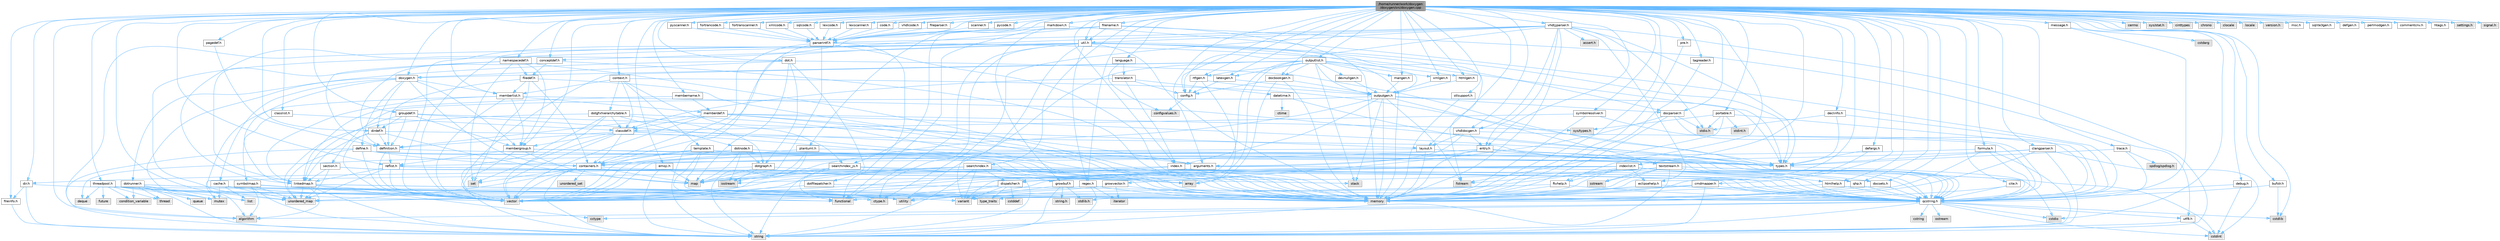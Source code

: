 digraph "/home/runner/work/doxygen/doxygen/src/doxygen.cpp"
{
 // INTERACTIVE_SVG=YES
 // LATEX_PDF_SIZE
  bgcolor="transparent";
  edge [fontname=Helvetica,fontsize=10,labelfontname=Helvetica,labelfontsize=10];
  node [fontname=Helvetica,fontsize=10,shape=box,height=0.2,width=0.4];
  Node1 [id="Node000001",label="/home/runner/work/doxygen\l/doxygen/src/doxygen.cpp",height=0.2,width=0.4,color="gray40", fillcolor="grey60", style="filled", fontcolor="black"];
  Node1 -> Node2 [id="edge1_Node000001_Node000002",color="steelblue1",style="solid"];
  Node2 [id="Node000002",label="cstdio",height=0.2,width=0.4,color="grey60", fillcolor="#E0E0E0", style="filled"];
  Node1 -> Node3 [id="edge2_Node000001_Node000003",color="steelblue1",style="solid"];
  Node3 [id="Node000003",label="cstdlib",height=0.2,width=0.4,color="grey60", fillcolor="#E0E0E0", style="filled"];
  Node1 -> Node4 [id="edge3_Node000001_Node000004",color="steelblue1",style="solid"];
  Node4 [id="Node000004",label="cerrno",height=0.2,width=0.4,color="grey60", fillcolor="#E0E0E0", style="filled"];
  Node1 -> Node5 [id="edge4_Node000001_Node000005",color="steelblue1",style="solid"];
  Node5 [id="Node000005",label="sys/stat.h",height=0.2,width=0.4,color="grey60", fillcolor="#E0E0E0", style="filled"];
  Node1 -> Node6 [id="edge5_Node000001_Node000006",color="steelblue1",style="solid"];
  Node6 [id="Node000006",label="algorithm",height=0.2,width=0.4,color="grey60", fillcolor="#E0E0E0", style="filled"];
  Node1 -> Node7 [id="edge6_Node000001_Node000007",color="steelblue1",style="solid"];
  Node7 [id="Node000007",label="unordered_map",height=0.2,width=0.4,color="grey60", fillcolor="#E0E0E0", style="filled"];
  Node1 -> Node8 [id="edge7_Node000001_Node000008",color="steelblue1",style="solid"];
  Node8 [id="Node000008",label="memory",height=0.2,width=0.4,color="grey60", fillcolor="#E0E0E0", style="filled"];
  Node1 -> Node9 [id="edge8_Node000001_Node000009",color="steelblue1",style="solid"];
  Node9 [id="Node000009",label="cinttypes",height=0.2,width=0.4,color="grey60", fillcolor="#E0E0E0", style="filled"];
  Node1 -> Node10 [id="edge9_Node000001_Node000010",color="steelblue1",style="solid"];
  Node10 [id="Node000010",label="chrono",height=0.2,width=0.4,color="grey60", fillcolor="#E0E0E0", style="filled"];
  Node1 -> Node11 [id="edge10_Node000001_Node000011",color="steelblue1",style="solid"];
  Node11 [id="Node000011",label="clocale",height=0.2,width=0.4,color="grey60", fillcolor="#E0E0E0", style="filled"];
  Node1 -> Node12 [id="edge11_Node000001_Node000012",color="steelblue1",style="solid"];
  Node12 [id="Node000012",label="locale",height=0.2,width=0.4,color="grey60", fillcolor="#E0E0E0", style="filled"];
  Node1 -> Node13 [id="edge12_Node000001_Node000013",color="steelblue1",style="solid"];
  Node13 [id="Node000013",label="version.h",height=0.2,width=0.4,color="grey60", fillcolor="#E0E0E0", style="filled"];
  Node1 -> Node14 [id="edge13_Node000001_Node000014",color="steelblue1",style="solid"];
  Node14 [id="Node000014",label="doxygen.h",height=0.2,width=0.4,color="grey40", fillcolor="white", style="filled",URL="$d1/da1/doxygen_8h.html",tooltip=" "];
  Node14 -> Node15 [id="edge14_Node000014_Node000015",color="steelblue1",style="solid"];
  Node15 [id="Node000015",label="mutex",height=0.2,width=0.4,color="grey60", fillcolor="#E0E0E0", style="filled"];
  Node14 -> Node16 [id="edge15_Node000014_Node000016",color="steelblue1",style="solid"];
  Node16 [id="Node000016",label="containers.h",height=0.2,width=0.4,color="grey40", fillcolor="white", style="filled",URL="$d5/d75/containers_8h.html",tooltip=" "];
  Node16 -> Node17 [id="edge16_Node000016_Node000017",color="steelblue1",style="solid"];
  Node17 [id="Node000017",label="vector",height=0.2,width=0.4,color="grey60", fillcolor="#E0E0E0", style="filled"];
  Node16 -> Node18 [id="edge17_Node000016_Node000018",color="steelblue1",style="solid"];
  Node18 [id="Node000018",label="string",height=0.2,width=0.4,color="grey60", fillcolor="#E0E0E0", style="filled"];
  Node16 -> Node19 [id="edge18_Node000016_Node000019",color="steelblue1",style="solid"];
  Node19 [id="Node000019",label="set",height=0.2,width=0.4,color="grey60", fillcolor="#E0E0E0", style="filled"];
  Node16 -> Node20 [id="edge19_Node000016_Node000020",color="steelblue1",style="solid"];
  Node20 [id="Node000020",label="map",height=0.2,width=0.4,color="grey60", fillcolor="#E0E0E0", style="filled"];
  Node16 -> Node21 [id="edge20_Node000016_Node000021",color="steelblue1",style="solid"];
  Node21 [id="Node000021",label="unordered_set",height=0.2,width=0.4,color="grey60", fillcolor="#E0E0E0", style="filled"];
  Node16 -> Node7 [id="edge21_Node000016_Node000007",color="steelblue1",style="solid"];
  Node16 -> Node22 [id="edge22_Node000016_Node000022",color="steelblue1",style="solid"];
  Node22 [id="Node000022",label="stack",height=0.2,width=0.4,color="grey60", fillcolor="#E0E0E0", style="filled"];
  Node14 -> Node23 [id="edge23_Node000014_Node000023",color="steelblue1",style="solid"];
  Node23 [id="Node000023",label="membergroup.h",height=0.2,width=0.4,color="grey40", fillcolor="white", style="filled",URL="$d9/d11/membergroup_8h.html",tooltip=" "];
  Node23 -> Node17 [id="edge24_Node000023_Node000017",color="steelblue1",style="solid"];
  Node23 -> Node20 [id="edge25_Node000023_Node000020",color="steelblue1",style="solid"];
  Node23 -> Node8 [id="edge26_Node000023_Node000008",color="steelblue1",style="solid"];
  Node23 -> Node24 [id="edge27_Node000023_Node000024",color="steelblue1",style="solid"];
  Node24 [id="Node000024",label="types.h",height=0.2,width=0.4,color="grey40", fillcolor="white", style="filled",URL="$d9/d49/types_8h.html",tooltip="This file contains a number of basic enums and types."];
  Node24 -> Node25 [id="edge28_Node000024_Node000025",color="steelblue1",style="solid"];
  Node25 [id="Node000025",label="qcstring.h",height=0.2,width=0.4,color="grey40", fillcolor="white", style="filled",URL="$d7/d5c/qcstring_8h.html",tooltip=" "];
  Node25 -> Node18 [id="edge29_Node000025_Node000018",color="steelblue1",style="solid"];
  Node25 -> Node6 [id="edge30_Node000025_Node000006",color="steelblue1",style="solid"];
  Node25 -> Node26 [id="edge31_Node000025_Node000026",color="steelblue1",style="solid"];
  Node26 [id="Node000026",label="cctype",height=0.2,width=0.4,color="grey60", fillcolor="#E0E0E0", style="filled"];
  Node25 -> Node27 [id="edge32_Node000025_Node000027",color="steelblue1",style="solid"];
  Node27 [id="Node000027",label="cstring",height=0.2,width=0.4,color="grey60", fillcolor="#E0E0E0", style="filled"];
  Node25 -> Node2 [id="edge33_Node000025_Node000002",color="steelblue1",style="solid"];
  Node25 -> Node3 [id="edge34_Node000025_Node000003",color="steelblue1",style="solid"];
  Node25 -> Node28 [id="edge35_Node000025_Node000028",color="steelblue1",style="solid"];
  Node28 [id="Node000028",label="cstdint",height=0.2,width=0.4,color="grey60", fillcolor="#E0E0E0", style="filled"];
  Node25 -> Node29 [id="edge36_Node000025_Node000029",color="steelblue1",style="solid"];
  Node29 [id="Node000029",label="ostream",height=0.2,width=0.4,color="grey60", fillcolor="#E0E0E0", style="filled"];
  Node25 -> Node30 [id="edge37_Node000025_Node000030",color="steelblue1",style="solid"];
  Node30 [id="Node000030",label="utf8.h",height=0.2,width=0.4,color="grey40", fillcolor="white", style="filled",URL="$db/d7c/utf8_8h.html",tooltip="Various UTF8 related helper functions."];
  Node30 -> Node28 [id="edge38_Node000030_Node000028",color="steelblue1",style="solid"];
  Node30 -> Node18 [id="edge39_Node000030_Node000018",color="steelblue1",style="solid"];
  Node23 -> Node31 [id="edge40_Node000023_Node000031",color="steelblue1",style="solid"];
  Node31 [id="Node000031",label="reflist.h",height=0.2,width=0.4,color="grey40", fillcolor="white", style="filled",URL="$d1/d02/reflist_8h.html",tooltip=" "];
  Node31 -> Node17 [id="edge41_Node000031_Node000017",color="steelblue1",style="solid"];
  Node31 -> Node7 [id="edge42_Node000031_Node000007",color="steelblue1",style="solid"];
  Node31 -> Node8 [id="edge43_Node000031_Node000008",color="steelblue1",style="solid"];
  Node31 -> Node25 [id="edge44_Node000031_Node000025",color="steelblue1",style="solid"];
  Node31 -> Node32 [id="edge45_Node000031_Node000032",color="steelblue1",style="solid"];
  Node32 [id="Node000032",label="linkedmap.h",height=0.2,width=0.4,color="grey40", fillcolor="white", style="filled",URL="$da/de1/linkedmap_8h.html",tooltip=" "];
  Node32 -> Node7 [id="edge46_Node000032_Node000007",color="steelblue1",style="solid"];
  Node32 -> Node17 [id="edge47_Node000032_Node000017",color="steelblue1",style="solid"];
  Node32 -> Node8 [id="edge48_Node000032_Node000008",color="steelblue1",style="solid"];
  Node32 -> Node18 [id="edge49_Node000032_Node000018",color="steelblue1",style="solid"];
  Node32 -> Node6 [id="edge50_Node000032_Node000006",color="steelblue1",style="solid"];
  Node32 -> Node26 [id="edge51_Node000032_Node000026",color="steelblue1",style="solid"];
  Node32 -> Node25 [id="edge52_Node000032_Node000025",color="steelblue1",style="solid"];
  Node14 -> Node33 [id="edge53_Node000014_Node000033",color="steelblue1",style="solid"];
  Node33 [id="Node000033",label="dirdef.h",height=0.2,width=0.4,color="grey40", fillcolor="white", style="filled",URL="$d6/d15/dirdef_8h.html",tooltip=" "];
  Node33 -> Node17 [id="edge54_Node000033_Node000017",color="steelblue1",style="solid"];
  Node33 -> Node20 [id="edge55_Node000033_Node000020",color="steelblue1",style="solid"];
  Node33 -> Node25 [id="edge56_Node000033_Node000025",color="steelblue1",style="solid"];
  Node33 -> Node32 [id="edge57_Node000033_Node000032",color="steelblue1",style="solid"];
  Node33 -> Node34 [id="edge58_Node000033_Node000034",color="steelblue1",style="solid"];
  Node34 [id="Node000034",label="definition.h",height=0.2,width=0.4,color="grey40", fillcolor="white", style="filled",URL="$df/da1/definition_8h.html",tooltip=" "];
  Node34 -> Node17 [id="edge59_Node000034_Node000017",color="steelblue1",style="solid"];
  Node34 -> Node24 [id="edge60_Node000034_Node000024",color="steelblue1",style="solid"];
  Node34 -> Node31 [id="edge61_Node000034_Node000031",color="steelblue1",style="solid"];
  Node14 -> Node35 [id="edge62_Node000014_Node000035",color="steelblue1",style="solid"];
  Node35 [id="Node000035",label="memberlist.h",height=0.2,width=0.4,color="grey40", fillcolor="white", style="filled",URL="$dd/d78/memberlist_8h.html",tooltip=" "];
  Node35 -> Node17 [id="edge63_Node000035_Node000017",color="steelblue1",style="solid"];
  Node35 -> Node6 [id="edge64_Node000035_Node000006",color="steelblue1",style="solid"];
  Node35 -> Node36 [id="edge65_Node000035_Node000036",color="steelblue1",style="solid"];
  Node36 [id="Node000036",label="memberdef.h",height=0.2,width=0.4,color="grey40", fillcolor="white", style="filled",URL="$d4/d46/memberdef_8h.html",tooltip=" "];
  Node36 -> Node17 [id="edge66_Node000036_Node000017",color="steelblue1",style="solid"];
  Node36 -> Node8 [id="edge67_Node000036_Node000008",color="steelblue1",style="solid"];
  Node36 -> Node37 [id="edge68_Node000036_Node000037",color="steelblue1",style="solid"];
  Node37 [id="Node000037",label="sys/types.h",height=0.2,width=0.4,color="grey60", fillcolor="#E0E0E0", style="filled"];
  Node36 -> Node24 [id="edge69_Node000036_Node000024",color="steelblue1",style="solid"];
  Node36 -> Node34 [id="edge70_Node000036_Node000034",color="steelblue1",style="solid"];
  Node36 -> Node38 [id="edge71_Node000036_Node000038",color="steelblue1",style="solid"];
  Node38 [id="Node000038",label="arguments.h",height=0.2,width=0.4,color="grey40", fillcolor="white", style="filled",URL="$df/d9b/arguments_8h.html",tooltip=" "];
  Node38 -> Node17 [id="edge72_Node000038_Node000017",color="steelblue1",style="solid"];
  Node38 -> Node25 [id="edge73_Node000038_Node000025",color="steelblue1",style="solid"];
  Node36 -> Node39 [id="edge74_Node000036_Node000039",color="steelblue1",style="solid"];
  Node39 [id="Node000039",label="classdef.h",height=0.2,width=0.4,color="grey40", fillcolor="white", style="filled",URL="$d1/da6/classdef_8h.html",tooltip=" "];
  Node39 -> Node8 [id="edge75_Node000039_Node000008",color="steelblue1",style="solid"];
  Node39 -> Node17 [id="edge76_Node000039_Node000017",color="steelblue1",style="solid"];
  Node39 -> Node19 [id="edge77_Node000039_Node000019",color="steelblue1",style="solid"];
  Node39 -> Node16 [id="edge78_Node000039_Node000016",color="steelblue1",style="solid"];
  Node39 -> Node34 [id="edge79_Node000039_Node000034",color="steelblue1",style="solid"];
  Node39 -> Node38 [id="edge80_Node000039_Node000038",color="steelblue1",style="solid"];
  Node39 -> Node23 [id="edge81_Node000039_Node000023",color="steelblue1",style="solid"];
  Node35 -> Node32 [id="edge82_Node000035_Node000032",color="steelblue1",style="solid"];
  Node35 -> Node24 [id="edge83_Node000035_Node000024",color="steelblue1",style="solid"];
  Node35 -> Node23 [id="edge84_Node000035_Node000023",color="steelblue1",style="solid"];
  Node14 -> Node40 [id="edge85_Node000014_Node000040",color="steelblue1",style="solid"];
  Node40 [id="Node000040",label="define.h",height=0.2,width=0.4,color="grey40", fillcolor="white", style="filled",URL="$df/d67/define_8h.html",tooltip=" "];
  Node40 -> Node17 [id="edge86_Node000040_Node000017",color="steelblue1",style="solid"];
  Node40 -> Node8 [id="edge87_Node000040_Node000008",color="steelblue1",style="solid"];
  Node40 -> Node18 [id="edge88_Node000040_Node000018",color="steelblue1",style="solid"];
  Node40 -> Node7 [id="edge89_Node000040_Node000007",color="steelblue1",style="solid"];
  Node40 -> Node25 [id="edge90_Node000040_Node000025",color="steelblue1",style="solid"];
  Node40 -> Node16 [id="edge91_Node000040_Node000016",color="steelblue1",style="solid"];
  Node14 -> Node41 [id="edge92_Node000014_Node000041",color="steelblue1",style="solid"];
  Node41 [id="Node000041",label="cache.h",height=0.2,width=0.4,color="grey40", fillcolor="white", style="filled",URL="$d3/d26/cache_8h.html",tooltip=" "];
  Node41 -> Node42 [id="edge93_Node000041_Node000042",color="steelblue1",style="solid"];
  Node42 [id="Node000042",label="list",height=0.2,width=0.4,color="grey60", fillcolor="#E0E0E0", style="filled"];
  Node41 -> Node7 [id="edge94_Node000041_Node000007",color="steelblue1",style="solid"];
  Node41 -> Node15 [id="edge95_Node000041_Node000015",color="steelblue1",style="solid"];
  Node41 -> Node43 [id="edge96_Node000041_Node000043",color="steelblue1",style="solid"];
  Node43 [id="Node000043",label="utility",height=0.2,width=0.4,color="grey60", fillcolor="#E0E0E0", style="filled"];
  Node41 -> Node44 [id="edge97_Node000041_Node000044",color="steelblue1",style="solid"];
  Node44 [id="Node000044",label="ctype.h",height=0.2,width=0.4,color="grey60", fillcolor="#E0E0E0", style="filled"];
  Node14 -> Node45 [id="edge98_Node000014_Node000045",color="steelblue1",style="solid"];
  Node45 [id="Node000045",label="symbolmap.h",height=0.2,width=0.4,color="grey40", fillcolor="white", style="filled",URL="$d7/ddd/symbolmap_8h.html",tooltip=" "];
  Node45 -> Node6 [id="edge99_Node000045_Node000006",color="steelblue1",style="solid"];
  Node45 -> Node7 [id="edge100_Node000045_Node000007",color="steelblue1",style="solid"];
  Node45 -> Node17 [id="edge101_Node000045_Node000017",color="steelblue1",style="solid"];
  Node45 -> Node18 [id="edge102_Node000045_Node000018",color="steelblue1",style="solid"];
  Node45 -> Node43 [id="edge103_Node000045_Node000043",color="steelblue1",style="solid"];
  Node1 -> Node46 [id="edge104_Node000001_Node000046",color="steelblue1",style="solid"];
  Node46 [id="Node000046",label="scanner.h",height=0.2,width=0.4,color="grey40", fillcolor="white", style="filled",URL="$db/d62/scanner_8h.html",tooltip=" "];
  Node46 -> Node47 [id="edge105_Node000046_Node000047",color="steelblue1",style="solid"];
  Node47 [id="Node000047",label="parserintf.h",height=0.2,width=0.4,color="grey40", fillcolor="white", style="filled",URL="$da/d55/parserintf_8h.html",tooltip=" "];
  Node47 -> Node48 [id="edge106_Node000047_Node000048",color="steelblue1",style="solid"];
  Node48 [id="Node000048",label="functional",height=0.2,width=0.4,color="grey60", fillcolor="#E0E0E0", style="filled"];
  Node47 -> Node8 [id="edge107_Node000047_Node000008",color="steelblue1",style="solid"];
  Node47 -> Node20 [id="edge108_Node000047_Node000020",color="steelblue1",style="solid"];
  Node47 -> Node18 [id="edge109_Node000047_Node000018",color="steelblue1",style="solid"];
  Node47 -> Node24 [id="edge110_Node000047_Node000024",color="steelblue1",style="solid"];
  Node47 -> Node16 [id="edge111_Node000047_Node000016",color="steelblue1",style="solid"];
  Node1 -> Node49 [id="edge112_Node000001_Node000049",color="steelblue1",style="solid"];
  Node49 [id="Node000049",label="entry.h",height=0.2,width=0.4,color="grey40", fillcolor="white", style="filled",URL="$d1/dc6/entry_8h.html",tooltip=" "];
  Node49 -> Node17 [id="edge113_Node000049_Node000017",color="steelblue1",style="solid"];
  Node49 -> Node8 [id="edge114_Node000049_Node000008",color="steelblue1",style="solid"];
  Node49 -> Node50 [id="edge115_Node000049_Node000050",color="steelblue1",style="solid"];
  Node50 [id="Node000050",label="sstream",height=0.2,width=0.4,color="grey60", fillcolor="#E0E0E0", style="filled"];
  Node49 -> Node24 [id="edge116_Node000049_Node000024",color="steelblue1",style="solid"];
  Node49 -> Node38 [id="edge117_Node000049_Node000038",color="steelblue1",style="solid"];
  Node49 -> Node31 [id="edge118_Node000049_Node000031",color="steelblue1",style="solid"];
  Node49 -> Node51 [id="edge119_Node000049_Node000051",color="steelblue1",style="solid"];
  Node51 [id="Node000051",label="textstream.h",height=0.2,width=0.4,color="grey40", fillcolor="white", style="filled",URL="$d4/d7d/textstream_8h.html",tooltip=" "];
  Node51 -> Node18 [id="edge120_Node000051_Node000018",color="steelblue1",style="solid"];
  Node51 -> Node52 [id="edge121_Node000051_Node000052",color="steelblue1",style="solid"];
  Node52 [id="Node000052",label="iostream",height=0.2,width=0.4,color="grey60", fillcolor="#E0E0E0", style="filled"];
  Node51 -> Node50 [id="edge122_Node000051_Node000050",color="steelblue1",style="solid"];
  Node51 -> Node28 [id="edge123_Node000051_Node000028",color="steelblue1",style="solid"];
  Node51 -> Node2 [id="edge124_Node000051_Node000002",color="steelblue1",style="solid"];
  Node51 -> Node53 [id="edge125_Node000051_Node000053",color="steelblue1",style="solid"];
  Node53 [id="Node000053",label="fstream",height=0.2,width=0.4,color="grey60", fillcolor="#E0E0E0", style="filled"];
  Node51 -> Node54 [id="edge126_Node000051_Node000054",color="steelblue1",style="solid"];
  Node54 [id="Node000054",label="type_traits",height=0.2,width=0.4,color="grey60", fillcolor="#E0E0E0", style="filled"];
  Node51 -> Node25 [id="edge127_Node000051_Node000025",color="steelblue1",style="solid"];
  Node1 -> Node55 [id="edge128_Node000001_Node000055",color="steelblue1",style="solid"];
  Node55 [id="Node000055",label="index.h",height=0.2,width=0.4,color="grey40", fillcolor="white", style="filled",URL="$d1/db5/index_8h.html",tooltip=" "];
  Node55 -> Node8 [id="edge129_Node000055_Node000008",color="steelblue1",style="solid"];
  Node55 -> Node17 [id="edge130_Node000055_Node000017",color="steelblue1",style="solid"];
  Node55 -> Node20 [id="edge131_Node000055_Node000020",color="steelblue1",style="solid"];
  Node55 -> Node25 [id="edge132_Node000055_Node000025",color="steelblue1",style="solid"];
  Node1 -> Node56 [id="edge133_Node000001_Node000056",color="steelblue1",style="solid"];
  Node56 [id="Node000056",label="indexlist.h",height=0.2,width=0.4,color="grey40", fillcolor="white", style="filled",URL="$d5/d61/indexlist_8h.html",tooltip=" "];
  Node56 -> Node43 [id="edge134_Node000056_Node000043",color="steelblue1",style="solid"];
  Node56 -> Node17 [id="edge135_Node000056_Node000017",color="steelblue1",style="solid"];
  Node56 -> Node8 [id="edge136_Node000056_Node000008",color="steelblue1",style="solid"];
  Node56 -> Node15 [id="edge137_Node000056_Node000015",color="steelblue1",style="solid"];
  Node56 -> Node57 [id="edge138_Node000056_Node000057",color="steelblue1",style="solid"];
  Node57 [id="Node000057",label="variant",height=0.2,width=0.4,color="grey60", fillcolor="#E0E0E0", style="filled"];
  Node56 -> Node25 [id="edge139_Node000056_Node000025",color="steelblue1",style="solid"];
  Node56 -> Node58 [id="edge140_Node000056_Node000058",color="steelblue1",style="solid"];
  Node58 [id="Node000058",label="dispatcher.h",height=0.2,width=0.4,color="grey40", fillcolor="white", style="filled",URL="$da/d73/dispatcher_8h.html",tooltip=" "];
  Node58 -> Node59 [id="edge141_Node000058_Node000059",color="steelblue1",style="solid"];
  Node59 [id="Node000059",label="cstddef",height=0.2,width=0.4,color="grey60", fillcolor="#E0E0E0", style="filled"];
  Node58 -> Node43 [id="edge142_Node000058_Node000043",color="steelblue1",style="solid"];
  Node58 -> Node48 [id="edge143_Node000058_Node000048",color="steelblue1",style="solid"];
  Node58 -> Node57 [id="edge144_Node000058_Node000057",color="steelblue1",style="solid"];
  Node58 -> Node54 [id="edge145_Node000058_Node000054",color="steelblue1",style="solid"];
  Node56 -> Node60 [id="edge146_Node000056_Node000060",color="steelblue1",style="solid"];
  Node60 [id="Node000060",label="docsets.h",height=0.2,width=0.4,color="grey40", fillcolor="white", style="filled",URL="$d1/db2/docsets_8h.html",tooltip=" "];
  Node60 -> Node8 [id="edge147_Node000060_Node000008",color="steelblue1",style="solid"];
  Node60 -> Node25 [id="edge148_Node000060_Node000025",color="steelblue1",style="solid"];
  Node56 -> Node61 [id="edge149_Node000056_Node000061",color="steelblue1",style="solid"];
  Node61 [id="Node000061",label="eclipsehelp.h",height=0.2,width=0.4,color="grey40", fillcolor="white", style="filled",URL="$db/d9e/eclipsehelp_8h.html",tooltip=" "];
  Node61 -> Node8 [id="edge150_Node000061_Node000008",color="steelblue1",style="solid"];
  Node61 -> Node25 [id="edge151_Node000061_Node000025",color="steelblue1",style="solid"];
  Node56 -> Node62 [id="edge152_Node000056_Node000062",color="steelblue1",style="solid"];
  Node62 [id="Node000062",label="ftvhelp.h",height=0.2,width=0.4,color="grey40", fillcolor="white", style="filled",URL="$d2/d4a/ftvhelp_8h.html",tooltip=" "];
  Node62 -> Node8 [id="edge153_Node000062_Node000008",color="steelblue1",style="solid"];
  Node62 -> Node17 [id="edge154_Node000062_Node000017",color="steelblue1",style="solid"];
  Node62 -> Node25 [id="edge155_Node000062_Node000025",color="steelblue1",style="solid"];
  Node56 -> Node63 [id="edge156_Node000056_Node000063",color="steelblue1",style="solid"];
  Node63 [id="Node000063",label="htmlhelp.h",height=0.2,width=0.4,color="grey40", fillcolor="white", style="filled",URL="$d8/dc3/htmlhelp_8h.html",tooltip=" "];
  Node63 -> Node8 [id="edge157_Node000063_Node000008",color="steelblue1",style="solid"];
  Node63 -> Node25 [id="edge158_Node000063_Node000025",color="steelblue1",style="solid"];
  Node56 -> Node64 [id="edge159_Node000056_Node000064",color="steelblue1",style="solid"];
  Node64 [id="Node000064",label="qhp.h",height=0.2,width=0.4,color="grey40", fillcolor="white", style="filled",URL="$dc/d20/qhp_8h.html",tooltip=" "];
  Node64 -> Node8 [id="edge160_Node000064_Node000008",color="steelblue1",style="solid"];
  Node64 -> Node25 [id="edge161_Node000064_Node000025",color="steelblue1",style="solid"];
  Node1 -> Node65 [id="edge162_Node000001_Node000065",color="steelblue1",style="solid"];
  Node65 [id="Node000065",label="message.h",height=0.2,width=0.4,color="grey40", fillcolor="white", style="filled",URL="$d2/d0d/message_8h.html",tooltip=" "];
  Node65 -> Node66 [id="edge163_Node000065_Node000066",color="steelblue1",style="solid"];
  Node66 [id="Node000066",label="cstdarg",height=0.2,width=0.4,color="grey60", fillcolor="#E0E0E0", style="filled"];
  Node65 -> Node25 [id="edge164_Node000065_Node000025",color="steelblue1",style="solid"];
  Node1 -> Node67 [id="edge165_Node000001_Node000067",color="steelblue1",style="solid"];
  Node67 [id="Node000067",label="config.h",height=0.2,width=0.4,color="grey40", fillcolor="white", style="filled",URL="$db/d16/config_8h.html",tooltip=" "];
  Node67 -> Node68 [id="edge166_Node000067_Node000068",color="steelblue1",style="solid"];
  Node68 [id="Node000068",label="configvalues.h",height=0.2,width=0.4,color="grey60", fillcolor="#E0E0E0", style="filled"];
  Node1 -> Node69 [id="edge167_Node000001_Node000069",color="steelblue1",style="solid"];
  Node69 [id="Node000069",label="util.h",height=0.2,width=0.4,color="grey40", fillcolor="white", style="filled",URL="$d8/d3c/util_8h.html",tooltip="A bunch of utility functions."];
  Node69 -> Node8 [id="edge168_Node000069_Node000008",color="steelblue1",style="solid"];
  Node69 -> Node7 [id="edge169_Node000069_Node000007",color="steelblue1",style="solid"];
  Node69 -> Node6 [id="edge170_Node000069_Node000006",color="steelblue1",style="solid"];
  Node69 -> Node48 [id="edge171_Node000069_Node000048",color="steelblue1",style="solid"];
  Node69 -> Node53 [id="edge172_Node000069_Node000053",color="steelblue1",style="solid"];
  Node69 -> Node57 [id="edge173_Node000069_Node000057",color="steelblue1",style="solid"];
  Node69 -> Node44 [id="edge174_Node000069_Node000044",color="steelblue1",style="solid"];
  Node69 -> Node24 [id="edge175_Node000069_Node000024",color="steelblue1",style="solid"];
  Node69 -> Node70 [id="edge176_Node000069_Node000070",color="steelblue1",style="solid"];
  Node70 [id="Node000070",label="docparser.h",height=0.2,width=0.4,color="grey40", fillcolor="white", style="filled",URL="$de/d9c/docparser_8h.html",tooltip=" "];
  Node70 -> Node71 [id="edge177_Node000070_Node000071",color="steelblue1",style="solid"];
  Node71 [id="Node000071",label="stdio.h",height=0.2,width=0.4,color="grey60", fillcolor="#E0E0E0", style="filled"];
  Node70 -> Node8 [id="edge178_Node000070_Node000008",color="steelblue1",style="solid"];
  Node70 -> Node25 [id="edge179_Node000070_Node000025",color="steelblue1",style="solid"];
  Node70 -> Node72 [id="edge180_Node000070_Node000072",color="steelblue1",style="solid"];
  Node72 [id="Node000072",label="growvector.h",height=0.2,width=0.4,color="grey40", fillcolor="white", style="filled",URL="$d7/d50/growvector_8h.html",tooltip=" "];
  Node72 -> Node17 [id="edge181_Node000072_Node000017",color="steelblue1",style="solid"];
  Node72 -> Node8 [id="edge182_Node000072_Node000008",color="steelblue1",style="solid"];
  Node72 -> Node73 [id="edge183_Node000072_Node000073",color="steelblue1",style="solid"];
  Node73 [id="Node000073",label="iterator",height=0.2,width=0.4,color="grey60", fillcolor="#E0E0E0", style="filled"];
  Node69 -> Node16 [id="edge184_Node000069_Node000016",color="steelblue1",style="solid"];
  Node69 -> Node74 [id="edge185_Node000069_Node000074",color="steelblue1",style="solid"];
  Node74 [id="Node000074",label="outputgen.h",height=0.2,width=0.4,color="grey40", fillcolor="white", style="filled",URL="$df/d06/outputgen_8h.html",tooltip=" "];
  Node74 -> Node8 [id="edge186_Node000074_Node000008",color="steelblue1",style="solid"];
  Node74 -> Node22 [id="edge187_Node000074_Node000022",color="steelblue1",style="solid"];
  Node74 -> Node52 [id="edge188_Node000074_Node000052",color="steelblue1",style="solid"];
  Node74 -> Node53 [id="edge189_Node000074_Node000053",color="steelblue1",style="solid"];
  Node74 -> Node24 [id="edge190_Node000074_Node000024",color="steelblue1",style="solid"];
  Node74 -> Node55 [id="edge191_Node000074_Node000055",color="steelblue1",style="solid"];
  Node74 -> Node75 [id="edge192_Node000074_Node000075",color="steelblue1",style="solid"];
  Node75 [id="Node000075",label="section.h",height=0.2,width=0.4,color="grey40", fillcolor="white", style="filled",URL="$d1/d2a/section_8h.html",tooltip=" "];
  Node75 -> Node18 [id="edge193_Node000075_Node000018",color="steelblue1",style="solid"];
  Node75 -> Node7 [id="edge194_Node000075_Node000007",color="steelblue1",style="solid"];
  Node75 -> Node25 [id="edge195_Node000075_Node000025",color="steelblue1",style="solid"];
  Node75 -> Node32 [id="edge196_Node000075_Node000032",color="steelblue1",style="solid"];
  Node74 -> Node51 [id="edge197_Node000074_Node000051",color="steelblue1",style="solid"];
  Node74 -> Node70 [id="edge198_Node000074_Node000070",color="steelblue1",style="solid"];
  Node69 -> Node76 [id="edge199_Node000069_Node000076",color="steelblue1",style="solid"];
  Node76 [id="Node000076",label="regex.h",height=0.2,width=0.4,color="grey40", fillcolor="white", style="filled",URL="$d1/d21/regex_8h.html",tooltip=" "];
  Node76 -> Node8 [id="edge200_Node000076_Node000008",color="steelblue1",style="solid"];
  Node76 -> Node18 [id="edge201_Node000076_Node000018",color="steelblue1",style="solid"];
  Node76 -> Node17 [id="edge202_Node000076_Node000017",color="steelblue1",style="solid"];
  Node76 -> Node73 [id="edge203_Node000076_Node000073",color="steelblue1",style="solid"];
  Node69 -> Node77 [id="edge204_Node000069_Node000077",color="steelblue1",style="solid"];
  Node77 [id="Node000077",label="conceptdef.h",height=0.2,width=0.4,color="grey40", fillcolor="white", style="filled",URL="$da/df1/conceptdef_8h.html",tooltip=" "];
  Node77 -> Node8 [id="edge205_Node000077_Node000008",color="steelblue1",style="solid"];
  Node77 -> Node34 [id="edge206_Node000077_Node000034",color="steelblue1",style="solid"];
  Node77 -> Node78 [id="edge207_Node000077_Node000078",color="steelblue1",style="solid"];
  Node78 [id="Node000078",label="filedef.h",height=0.2,width=0.4,color="grey40", fillcolor="white", style="filled",URL="$d4/d3a/filedef_8h.html",tooltip=" "];
  Node78 -> Node8 [id="edge208_Node000078_Node000008",color="steelblue1",style="solid"];
  Node78 -> Node19 [id="edge209_Node000078_Node000019",color="steelblue1",style="solid"];
  Node78 -> Node34 [id="edge210_Node000078_Node000034",color="steelblue1",style="solid"];
  Node78 -> Node35 [id="edge211_Node000078_Node000035",color="steelblue1",style="solid"];
  Node78 -> Node16 [id="edge212_Node000078_Node000016",color="steelblue1",style="solid"];
  Node1 -> Node79 [id="edge213_Node000001_Node000079",color="steelblue1",style="solid"];
  Node79 [id="Node000079",label="pre.h",height=0.2,width=0.4,color="grey40", fillcolor="white", style="filled",URL="$d3/dbd/pre_8h.html",tooltip=" "];
  Node79 -> Node8 [id="edge214_Node000079_Node000008",color="steelblue1",style="solid"];
  Node1 -> Node80 [id="edge215_Node000001_Node000080",color="steelblue1",style="solid"];
  Node80 [id="Node000080",label="tagreader.h",height=0.2,width=0.4,color="grey40", fillcolor="white", style="filled",URL="$d5/d61/tagreader_8h.html",tooltip=" "];
  Node80 -> Node8 [id="edge216_Node000080_Node000008",color="steelblue1",style="solid"];
  Node1 -> Node81 [id="edge217_Node000001_Node000081",color="steelblue1",style="solid"];
  Node81 [id="Node000081",label="dot.h",height=0.2,width=0.4,color="grey40", fillcolor="white", style="filled",URL="$d6/d4a/dot_8h.html",tooltip=" "];
  Node81 -> Node20 [id="edge218_Node000081_Node000020",color="steelblue1",style="solid"];
  Node81 -> Node25 [id="edge219_Node000081_Node000025",color="steelblue1",style="solid"];
  Node81 -> Node82 [id="edge220_Node000081_Node000082",color="steelblue1",style="solid"];
  Node82 [id="Node000082",label="dotgraph.h",height=0.2,width=0.4,color="grey40", fillcolor="white", style="filled",URL="$d0/daa/dotgraph_8h.html",tooltip=" "];
  Node82 -> Node52 [id="edge221_Node000082_Node000052",color="steelblue1",style="solid"];
  Node82 -> Node20 [id="edge222_Node000082_Node000020",color="steelblue1",style="solid"];
  Node82 -> Node25 [id="edge223_Node000082_Node000025",color="steelblue1",style="solid"];
  Node82 -> Node83 [id="edge224_Node000082_Node000083",color="steelblue1",style="solid"];
  Node83 [id="Node000083",label="dir.h",height=0.2,width=0.4,color="grey40", fillcolor="white", style="filled",URL="$df/d9c/dir_8h.html",tooltip=" "];
  Node83 -> Node18 [id="edge225_Node000083_Node000018",color="steelblue1",style="solid"];
  Node83 -> Node8 [id="edge226_Node000083_Node000008",color="steelblue1",style="solid"];
  Node83 -> Node84 [id="edge227_Node000083_Node000084",color="steelblue1",style="solid"];
  Node84 [id="Node000084",label="fileinfo.h",height=0.2,width=0.4,color="grey40", fillcolor="white", style="filled",URL="$df/d45/fileinfo_8h.html",tooltip=" "];
  Node84 -> Node18 [id="edge228_Node000084_Node000018",color="steelblue1",style="solid"];
  Node81 -> Node85 [id="edge229_Node000081_Node000085",color="steelblue1",style="solid"];
  Node85 [id="Node000085",label="dotfilepatcher.h",height=0.2,width=0.4,color="grey40", fillcolor="white", style="filled",URL="$d3/d38/dotfilepatcher_8h.html",tooltip=" "];
  Node85 -> Node17 [id="edge230_Node000085_Node000017",color="steelblue1",style="solid"];
  Node85 -> Node25 [id="edge231_Node000085_Node000025",color="steelblue1",style="solid"];
  Node81 -> Node86 [id="edge232_Node000081_Node000086",color="steelblue1",style="solid"];
  Node86 [id="Node000086",label="dotrunner.h",height=0.2,width=0.4,color="grey40", fillcolor="white", style="filled",URL="$d2/dd1/dotrunner_8h.html",tooltip=" "];
  Node86 -> Node18 [id="edge233_Node000086_Node000018",color="steelblue1",style="solid"];
  Node86 -> Node87 [id="edge234_Node000086_Node000087",color="steelblue1",style="solid"];
  Node87 [id="Node000087",label="thread",height=0.2,width=0.4,color="grey60", fillcolor="#E0E0E0", style="filled"];
  Node86 -> Node42 [id="edge235_Node000086_Node000042",color="steelblue1",style="solid"];
  Node86 -> Node88 [id="edge236_Node000086_Node000088",color="steelblue1",style="solid"];
  Node88 [id="Node000088",label="queue",height=0.2,width=0.4,color="grey60", fillcolor="#E0E0E0", style="filled"];
  Node86 -> Node15 [id="edge237_Node000086_Node000015",color="steelblue1",style="solid"];
  Node86 -> Node89 [id="edge238_Node000086_Node000089",color="steelblue1",style="solid"];
  Node89 [id="Node000089",label="condition_variable",height=0.2,width=0.4,color="grey60", fillcolor="#E0E0E0", style="filled"];
  Node86 -> Node8 [id="edge239_Node000086_Node000008",color="steelblue1",style="solid"];
  Node86 -> Node25 [id="edge240_Node000086_Node000025",color="steelblue1",style="solid"];
  Node81 -> Node14 [id="edge241_Node000081_Node000014",color="steelblue1",style="solid"];
  Node1 -> Node90 [id="edge242_Node000001_Node000090",color="steelblue1",style="solid"];
  Node90 [id="Node000090",label="msc.h",height=0.2,width=0.4,color="grey40", fillcolor="white", style="filled",URL="$dc/d66/msc_8h.html",tooltip=" "];
  Node1 -> Node70 [id="edge243_Node000001_Node000070",color="steelblue1",style="solid"];
  Node1 -> Node33 [id="edge244_Node000001_Node000033",color="steelblue1",style="solid"];
  Node1 -> Node91 [id="edge245_Node000001_Node000091",color="steelblue1",style="solid"];
  Node91 [id="Node000091",label="outputlist.h",height=0.2,width=0.4,color="grey40", fillcolor="white", style="filled",URL="$d2/db9/outputlist_8h.html",tooltip=" "];
  Node91 -> Node43 [id="edge246_Node000091_Node000043",color="steelblue1",style="solid"];
  Node91 -> Node17 [id="edge247_Node000091_Node000017",color="steelblue1",style="solid"];
  Node91 -> Node8 [id="edge248_Node000091_Node000008",color="steelblue1",style="solid"];
  Node91 -> Node57 [id="edge249_Node000091_Node000057",color="steelblue1",style="solid"];
  Node91 -> Node22 [id="edge250_Node000091_Node000022",color="steelblue1",style="solid"];
  Node91 -> Node74 [id="edge251_Node000091_Node000074",color="steelblue1",style="solid"];
  Node91 -> Node14 [id="edge252_Node000091_Node000014",color="steelblue1",style="solid"];
  Node91 -> Node58 [id="edge253_Node000091_Node000058",color="steelblue1",style="solid"];
  Node91 -> Node92 [id="edge254_Node000091_Node000092",color="steelblue1",style="solid"];
  Node92 [id="Node000092",label="htmlgen.h",height=0.2,width=0.4,color="grey40", fillcolor="white", style="filled",URL="$d8/d56/htmlgen_8h.html",tooltip=" "];
  Node92 -> Node74 [id="edge255_Node000092_Node000074",color="steelblue1",style="solid"];
  Node91 -> Node93 [id="edge256_Node000091_Node000093",color="steelblue1",style="solid"];
  Node93 [id="Node000093",label="latexgen.h",height=0.2,width=0.4,color="grey40", fillcolor="white", style="filled",URL="$d6/d9c/latexgen_8h.html",tooltip=" "];
  Node93 -> Node67 [id="edge257_Node000093_Node000067",color="steelblue1",style="solid"];
  Node93 -> Node74 [id="edge258_Node000093_Node000074",color="steelblue1",style="solid"];
  Node91 -> Node94 [id="edge259_Node000091_Node000094",color="steelblue1",style="solid"];
  Node94 [id="Node000094",label="rtfgen.h",height=0.2,width=0.4,color="grey40", fillcolor="white", style="filled",URL="$d4/daa/rtfgen_8h.html",tooltip=" "];
  Node94 -> Node95 [id="edge260_Node000094_Node000095",color="steelblue1",style="solid"];
  Node95 [id="Node000095",label="array",height=0.2,width=0.4,color="grey60", fillcolor="#E0E0E0", style="filled"];
  Node94 -> Node67 [id="edge261_Node000094_Node000067",color="steelblue1",style="solid"];
  Node94 -> Node74 [id="edge262_Node000094_Node000074",color="steelblue1",style="solid"];
  Node91 -> Node96 [id="edge263_Node000091_Node000096",color="steelblue1",style="solid"];
  Node96 [id="Node000096",label="mangen.h",height=0.2,width=0.4,color="grey40", fillcolor="white", style="filled",URL="$da/dc0/mangen_8h.html",tooltip=" "];
  Node96 -> Node74 [id="edge264_Node000096_Node000074",color="steelblue1",style="solid"];
  Node91 -> Node97 [id="edge265_Node000091_Node000097",color="steelblue1",style="solid"];
  Node97 [id="Node000097",label="docbookgen.h",height=0.2,width=0.4,color="grey40", fillcolor="white", style="filled",URL="$de/dea/docbookgen_8h.html",tooltip=" "];
  Node97 -> Node8 [id="edge266_Node000097_Node000008",color="steelblue1",style="solid"];
  Node97 -> Node95 [id="edge267_Node000097_Node000095",color="steelblue1",style="solid"];
  Node97 -> Node67 [id="edge268_Node000097_Node000067",color="steelblue1",style="solid"];
  Node97 -> Node74 [id="edge269_Node000097_Node000074",color="steelblue1",style="solid"];
  Node91 -> Node98 [id="edge270_Node000091_Node000098",color="steelblue1",style="solid"];
  Node98 [id="Node000098",label="xmlgen.h",height=0.2,width=0.4,color="grey40", fillcolor="white", style="filled",URL="$d9/d67/xmlgen_8h.html",tooltip=" "];
  Node98 -> Node74 [id="edge271_Node000098_Node000074",color="steelblue1",style="solid"];
  Node91 -> Node99 [id="edge272_Node000091_Node000099",color="steelblue1",style="solid"];
  Node99 [id="Node000099",label="devnullgen.h",height=0.2,width=0.4,color="grey40", fillcolor="white", style="filled",URL="$d8/de5/devnullgen_8h.html",tooltip=" "];
  Node99 -> Node74 [id="edge273_Node000099_Node000074",color="steelblue1",style="solid"];
  Node1 -> Node100 [id="edge274_Node000001_Node000100",color="steelblue1",style="solid"];
  Node100 [id="Node000100",label="declinfo.h",height=0.2,width=0.4,color="grey40", fillcolor="white", style="filled",URL="$d2/d4b/declinfo_8h.html",tooltip=" "];
  Node100 -> Node71 [id="edge275_Node000100_Node000071",color="steelblue1",style="solid"];
  Node100 -> Node25 [id="edge276_Node000100_Node000025",color="steelblue1",style="solid"];
  Node100 -> Node24 [id="edge277_Node000100_Node000024",color="steelblue1",style="solid"];
  Node1 -> Node92 [id="edge278_Node000001_Node000092",color="steelblue1",style="solid"];
  Node1 -> Node93 [id="edge279_Node000001_Node000093",color="steelblue1",style="solid"];
  Node1 -> Node96 [id="edge280_Node000001_Node000096",color="steelblue1",style="solid"];
  Node1 -> Node101 [id="edge281_Node000001_Node000101",color="steelblue1",style="solid"];
  Node101 [id="Node000101",label="language.h",height=0.2,width=0.4,color="grey40", fillcolor="white", style="filled",URL="$d8/dce/language_8h.html",tooltip=" "];
  Node101 -> Node102 [id="edge282_Node000101_Node000102",color="steelblue1",style="solid"];
  Node102 [id="Node000102",label="translator.h",height=0.2,width=0.4,color="grey40", fillcolor="white", style="filled",URL="$d9/df1/translator_8h.html",tooltip=" "];
  Node102 -> Node39 [id="edge283_Node000102_Node000039",color="steelblue1",style="solid"];
  Node102 -> Node67 [id="edge284_Node000102_Node000067",color="steelblue1",style="solid"];
  Node102 -> Node103 [id="edge285_Node000102_Node000103",color="steelblue1",style="solid"];
  Node103 [id="Node000103",label="datetime.h",height=0.2,width=0.4,color="grey40", fillcolor="white", style="filled",URL="$de/d1b/datetime_8h.html",tooltip=" "];
  Node103 -> Node104 [id="edge286_Node000103_Node000104",color="steelblue1",style="solid"];
  Node104 [id="Node000104",label="ctime",height=0.2,width=0.4,color="grey60", fillcolor="#E0E0E0", style="filled"];
  Node103 -> Node25 [id="edge287_Node000103_Node000025",color="steelblue1",style="solid"];
  Node102 -> Node55 [id="edge288_Node000102_Node000055",color="steelblue1",style="solid"];
  Node101 -> Node68 [id="edge289_Node000101_Node000068",color="steelblue1",style="solid"];
  Node1 -> Node105 [id="edge290_Node000001_Node000105",color="steelblue1",style="solid"];
  Node105 [id="Node000105",label="debug.h",height=0.2,width=0.4,color="grey40", fillcolor="white", style="filled",URL="$db/d16/debug_8h.html",tooltip=" "];
  Node105 -> Node28 [id="edge291_Node000105_Node000028",color="steelblue1",style="solid"];
  Node105 -> Node25 [id="edge292_Node000105_Node000025",color="steelblue1",style="solid"];
  Node1 -> Node63 [id="edge293_Node000001_Node000063",color="steelblue1",style="solid"];
  Node1 -> Node64 [id="edge294_Node000001_Node000064",color="steelblue1",style="solid"];
  Node1 -> Node62 [id="edge295_Node000001_Node000062",color="steelblue1",style="solid"];
  Node1 -> Node106 [id="edge296_Node000001_Node000106",color="steelblue1",style="solid"];
  Node106 [id="Node000106",label="defargs.h",height=0.2,width=0.4,color="grey40", fillcolor="white", style="filled",URL="$d8/d65/defargs_8h.html",tooltip=" "];
  Node106 -> Node24 [id="edge297_Node000106_Node000024",color="steelblue1",style="solid"];
  Node106 -> Node8 [id="edge298_Node000106_Node000008",color="steelblue1",style="solid"];
  Node1 -> Node94 [id="edge299_Node000001_Node000094",color="steelblue1",style="solid"];
  Node1 -> Node107 [id="edge300_Node000001_Node000107",color="steelblue1",style="solid"];
  Node107 [id="Node000107",label="sqlite3gen.h",height=0.2,width=0.4,color="grey40", fillcolor="white", style="filled",URL="$d1/d0c/sqlite3gen_8h.html",tooltip=" "];
  Node1 -> Node98 [id="edge301_Node000001_Node000098",color="steelblue1",style="solid"];
  Node1 -> Node97 [id="edge302_Node000001_Node000097",color="steelblue1",style="solid"];
  Node1 -> Node108 [id="edge303_Node000001_Node000108",color="steelblue1",style="solid"];
  Node108 [id="Node000108",label="defgen.h",height=0.2,width=0.4,color="grey40", fillcolor="white", style="filled",URL="$d2/d59/defgen_8h.html",tooltip=" "];
  Node1 -> Node109 [id="edge304_Node000001_Node000109",color="steelblue1",style="solid"];
  Node109 [id="Node000109",label="perlmodgen.h",height=0.2,width=0.4,color="grey40", fillcolor="white", style="filled",URL="$df/d82/perlmodgen_8h.html",tooltip=" "];
  Node1 -> Node31 [id="edge305_Node000001_Node000031",color="steelblue1",style="solid"];
  Node1 -> Node110 [id="edge306_Node000001_Node000110",color="steelblue1",style="solid"];
  Node110 [id="Node000110",label="pagedef.h",height=0.2,width=0.4,color="grey40", fillcolor="white", style="filled",URL="$dd/d66/pagedef_8h.html",tooltip=" "];
  Node110 -> Node34 [id="edge307_Node000110_Node000034",color="steelblue1",style="solid"];
  Node1 -> Node111 [id="edge308_Node000001_Node000111",color="steelblue1",style="solid"];
  Node111 [id="Node000111",label="bufstr.h",height=0.2,width=0.4,color="grey40", fillcolor="white", style="filled",URL="$d4/de5/bufstr_8h.html",tooltip=" "];
  Node111 -> Node3 [id="edge309_Node000111_Node000003",color="steelblue1",style="solid"];
  Node111 -> Node25 [id="edge310_Node000111_Node000025",color="steelblue1",style="solid"];
  Node1 -> Node112 [id="edge311_Node000001_Node000112",color="steelblue1",style="solid"];
  Node112 [id="Node000112",label="commentcnv.h",height=0.2,width=0.4,color="grey40", fillcolor="white", style="filled",URL="$de/d9a/commentcnv_8h.html",tooltip="First pass comment processing."];
  Node1 -> Node113 [id="edge312_Node000001_Node000113",color="steelblue1",style="solid"];
  Node113 [id="Node000113",label="cmdmapper.h",height=0.2,width=0.4,color="grey40", fillcolor="white", style="filled",URL="$d3/d42/cmdmapper_8h.html",tooltip=" "];
  Node113 -> Node7 [id="edge313_Node000113_Node000007",color="steelblue1",style="solid"];
  Node113 -> Node18 [id="edge314_Node000113_Node000018",color="steelblue1",style="solid"];
  Node113 -> Node8 [id="edge315_Node000113_Node000008",color="steelblue1",style="solid"];
  Node113 -> Node25 [id="edge316_Node000113_Node000025",color="steelblue1",style="solid"];
  Node1 -> Node114 [id="edge317_Node000001_Node000114",color="steelblue1",style="solid"];
  Node114 [id="Node000114",label="searchindex.h",height=0.2,width=0.4,color="grey40", fillcolor="white", style="filled",URL="$de/d07/searchindex_8h.html",tooltip="Web server based search engine."];
  Node114 -> Node8 [id="edge318_Node000114_Node000008",color="steelblue1",style="solid"];
  Node114 -> Node17 [id="edge319_Node000114_Node000017",color="steelblue1",style="solid"];
  Node114 -> Node20 [id="edge320_Node000114_Node000020",color="steelblue1",style="solid"];
  Node114 -> Node7 [id="edge321_Node000114_Node000007",color="steelblue1",style="solid"];
  Node114 -> Node18 [id="edge322_Node000114_Node000018",color="steelblue1",style="solid"];
  Node114 -> Node95 [id="edge323_Node000114_Node000095",color="steelblue1",style="solid"];
  Node114 -> Node57 [id="edge324_Node000114_Node000057",color="steelblue1",style="solid"];
  Node114 -> Node25 [id="edge325_Node000114_Node000025",color="steelblue1",style="solid"];
  Node114 -> Node115 [id="edge326_Node000114_Node000115",color="steelblue1",style="solid"];
  Node115 [id="Node000115",label="growbuf.h",height=0.2,width=0.4,color="grey40", fillcolor="white", style="filled",URL="$dd/d72/growbuf_8h.html",tooltip=" "];
  Node115 -> Node43 [id="edge327_Node000115_Node000043",color="steelblue1",style="solid"];
  Node115 -> Node116 [id="edge328_Node000115_Node000116",color="steelblue1",style="solid"];
  Node116 [id="Node000116",label="stdlib.h",height=0.2,width=0.4,color="grey60", fillcolor="#E0E0E0", style="filled"];
  Node115 -> Node117 [id="edge329_Node000115_Node000117",color="steelblue1",style="solid"];
  Node117 [id="Node000117",label="string.h",height=0.2,width=0.4,color="grey60", fillcolor="#E0E0E0", style="filled"];
  Node115 -> Node18 [id="edge330_Node000115_Node000018",color="steelblue1",style="solid"];
  Node114 -> Node58 [id="edge331_Node000114_Node000058",color="steelblue1",style="solid"];
  Node1 -> Node118 [id="edge332_Node000001_Node000118",color="steelblue1",style="solid"];
  Node118 [id="Node000118",label="searchindex_js.h",height=0.2,width=0.4,color="grey40", fillcolor="white", style="filled",URL="$dd/de5/searchindex__js_8h.html",tooltip="Javascript based search engine."];
  Node118 -> Node95 [id="edge333_Node000118_Node000095",color="steelblue1",style="solid"];
  Node118 -> Node17 [id="edge334_Node000118_Node000017",color="steelblue1",style="solid"];
  Node118 -> Node20 [id="edge335_Node000118_Node000020",color="steelblue1",style="solid"];
  Node118 -> Node18 [id="edge336_Node000118_Node000018",color="steelblue1",style="solid"];
  Node118 -> Node48 [id="edge337_Node000118_Node000048",color="steelblue1",style="solid"];
  Node118 -> Node25 [id="edge338_Node000118_Node000025",color="steelblue1",style="solid"];
  Node1 -> Node47 [id="edge339_Node000001_Node000047",color="steelblue1",style="solid"];
  Node1 -> Node119 [id="edge340_Node000001_Node000119",color="steelblue1",style="solid"];
  Node119 [id="Node000119",label="htags.h",height=0.2,width=0.4,color="grey40", fillcolor="white", style="filled",URL="$d7/d85/htags_8h.html",tooltip=" "];
  Node1 -> Node120 [id="edge341_Node000001_Node000120",color="steelblue1",style="solid"];
  Node120 [id="Node000120",label="pycode.h",height=0.2,width=0.4,color="grey40", fillcolor="white", style="filled",URL="$d8/da2/pycode_8h.html",tooltip=" "];
  Node120 -> Node47 [id="edge342_Node000120_Node000047",color="steelblue1",style="solid"];
  Node1 -> Node121 [id="edge343_Node000001_Node000121",color="steelblue1",style="solid"];
  Node121 [id="Node000121",label="pyscanner.h",height=0.2,width=0.4,color="grey40", fillcolor="white", style="filled",URL="$d8/d4b/pyscanner_8h.html",tooltip=" "];
  Node121 -> Node47 [id="edge344_Node000121_Node000047",color="steelblue1",style="solid"];
  Node1 -> Node122 [id="edge345_Node000001_Node000122",color="steelblue1",style="solid"];
  Node122 [id="Node000122",label="fortrancode.h",height=0.2,width=0.4,color="grey40", fillcolor="white", style="filled",URL="$da/d06/fortrancode_8h.html",tooltip=" "];
  Node122 -> Node47 [id="edge346_Node000122_Node000047",color="steelblue1",style="solid"];
  Node1 -> Node123 [id="edge347_Node000001_Node000123",color="steelblue1",style="solid"];
  Node123 [id="Node000123",label="fortranscanner.h",height=0.2,width=0.4,color="grey40", fillcolor="white", style="filled",URL="$d9/d7b/fortranscanner_8h.html",tooltip=" "];
  Node123 -> Node47 [id="edge348_Node000123_Node000047",color="steelblue1",style="solid"];
  Node1 -> Node124 [id="edge349_Node000001_Node000124",color="steelblue1",style="solid"];
  Node124 [id="Node000124",label="xmlcode.h",height=0.2,width=0.4,color="grey40", fillcolor="white", style="filled",URL="$d3/de2/xmlcode_8h.html",tooltip=" "];
  Node124 -> Node47 [id="edge350_Node000124_Node000047",color="steelblue1",style="solid"];
  Node1 -> Node125 [id="edge351_Node000001_Node000125",color="steelblue1",style="solid"];
  Node125 [id="Node000125",label="sqlcode.h",height=0.2,width=0.4,color="grey40", fillcolor="white", style="filled",URL="$d1/db2/sqlcode_8h.html",tooltip=" "];
  Node125 -> Node47 [id="edge352_Node000125_Node000047",color="steelblue1",style="solid"];
  Node1 -> Node126 [id="edge353_Node000001_Node000126",color="steelblue1",style="solid"];
  Node126 [id="Node000126",label="lexcode.h",height=0.2,width=0.4,color="grey40", fillcolor="white", style="filled",URL="$d0/dec/lexcode_8h.html",tooltip=" "];
  Node126 -> Node47 [id="edge354_Node000126_Node000047",color="steelblue1",style="solid"];
  Node1 -> Node127 [id="edge355_Node000001_Node000127",color="steelblue1",style="solid"];
  Node127 [id="Node000127",label="lexscanner.h",height=0.2,width=0.4,color="grey40", fillcolor="white", style="filled",URL="$d9/dd0/lexscanner_8h.html",tooltip=" "];
  Node127 -> Node47 [id="edge356_Node000127_Node000047",color="steelblue1",style="solid"];
  Node1 -> Node128 [id="edge357_Node000001_Node000128",color="steelblue1",style="solid"];
  Node128 [id="Node000128",label="code.h",height=0.2,width=0.4,color="grey40", fillcolor="white", style="filled",URL="$dd/dd8/code_8h.html",tooltip=" "];
  Node128 -> Node47 [id="edge358_Node000128_Node000047",color="steelblue1",style="solid"];
  Node1 -> Node129 [id="edge359_Node000001_Node000129",color="steelblue1",style="solid"];
  Node129 [id="Node000129",label="portable.h",height=0.2,width=0.4,color="grey40", fillcolor="white", style="filled",URL="$d2/de2/portable_8h.html",tooltip="Portable versions of functions that are platform dependent."];
  Node129 -> Node71 [id="edge360_Node000129_Node000071",color="steelblue1",style="solid"];
  Node129 -> Node37 [id="edge361_Node000129_Node000037",color="steelblue1",style="solid"];
  Node129 -> Node130 [id="edge362_Node000129_Node000130",color="steelblue1",style="solid"];
  Node130 [id="Node000130",label="stdint.h",height=0.2,width=0.4,color="grey60", fillcolor="#E0E0E0", style="filled"];
  Node129 -> Node53 [id="edge363_Node000129_Node000053",color="steelblue1",style="solid"];
  Node129 -> Node25 [id="edge364_Node000129_Node000025",color="steelblue1",style="solid"];
  Node1 -> Node131 [id="edge365_Node000001_Node000131",color="steelblue1",style="solid"];
  Node131 [id="Node000131",label="vhdljjparser.h",height=0.2,width=0.4,color="grey40", fillcolor="white", style="filled",URL="$d2/d55/vhdljjparser_8h.html",tooltip=" "];
  Node131 -> Node17 [id="edge366_Node000131_Node000017",color="steelblue1",style="solid"];
  Node131 -> Node8 [id="edge367_Node000131_Node000008",color="steelblue1",style="solid"];
  Node131 -> Node18 [id="edge368_Node000131_Node000018",color="steelblue1",style="solid"];
  Node131 -> Node47 [id="edge369_Node000131_Node000047",color="steelblue1",style="solid"];
  Node131 -> Node71 [id="edge370_Node000131_Node000071",color="steelblue1",style="solid"];
  Node131 -> Node116 [id="edge371_Node000131_Node000116",color="steelblue1",style="solid"];
  Node131 -> Node132 [id="edge372_Node000131_Node000132",color="steelblue1",style="solid"];
  Node132 [id="Node000132",label="assert.h",height=0.2,width=0.4,color="grey60", fillcolor="#E0E0E0", style="filled"];
  Node131 -> Node44 [id="edge373_Node000131_Node000044",color="steelblue1",style="solid"];
  Node131 -> Node24 [id="edge374_Node000131_Node000024",color="steelblue1",style="solid"];
  Node131 -> Node49 [id="edge375_Node000131_Node000049",color="steelblue1",style="solid"];
  Node131 -> Node133 [id="edge376_Node000131_Node000133",color="steelblue1",style="solid"];
  Node133 [id="Node000133",label="vhdldocgen.h",height=0.2,width=0.4,color="grey40", fillcolor="white", style="filled",URL="$dd/dec/vhdldocgen_8h.html",tooltip=" "];
  Node133 -> Node25 [id="edge377_Node000133_Node000025",color="steelblue1",style="solid"];
  Node133 -> Node134 [id="edge378_Node000133_Node000134",color="steelblue1",style="solid"];
  Node134 [id="Node000134",label="layout.h",height=0.2,width=0.4,color="grey40", fillcolor="white", style="filled",URL="$db/d51/layout_8h.html",tooltip=" "];
  Node134 -> Node8 [id="edge379_Node000134_Node000008",color="steelblue1",style="solid"];
  Node134 -> Node17 [id="edge380_Node000134_Node000017",color="steelblue1",style="solid"];
  Node134 -> Node24 [id="edge381_Node000134_Node000024",color="steelblue1",style="solid"];
  Node133 -> Node38 [id="edge382_Node000133_Node000038",color="steelblue1",style="solid"];
  Node133 -> Node49 [id="edge383_Node000133_Node000049",color="steelblue1",style="solid"];
  Node131 -> Node67 [id="edge384_Node000131_Node000067",color="steelblue1",style="solid"];
  Node131 -> Node69 [id="edge385_Node000131_Node000069",color="steelblue1",style="solid"];
  Node1 -> Node133 [id="edge386_Node000001_Node000133",color="steelblue1",style="solid"];
  Node1 -> Node135 [id="edge387_Node000001_Node000135",color="steelblue1",style="solid"];
  Node135 [id="Node000135",label="vhdlcode.h",height=0.2,width=0.4,color="grey40", fillcolor="white", style="filled",URL="$d7/dfe/vhdlcode_8h.html",tooltip=" "];
  Node135 -> Node47 [id="edge388_Node000135_Node000047",color="steelblue1",style="solid"];
  Node1 -> Node61 [id="edge389_Node000001_Node000061",color="steelblue1",style="solid"];
  Node1 -> Node136 [id="edge390_Node000001_Node000136",color="steelblue1",style="solid"];
  Node136 [id="Node000136",label="cite.h",height=0.2,width=0.4,color="grey40", fillcolor="white", style="filled",URL="$d7/d69/cite_8h.html",tooltip=" "];
  Node136 -> Node8 [id="edge391_Node000136_Node000008",color="steelblue1",style="solid"];
  Node136 -> Node25 [id="edge392_Node000136_Node000025",color="steelblue1",style="solid"];
  Node1 -> Node137 [id="edge393_Node000001_Node000137",color="steelblue1",style="solid"];
  Node137 [id="Node000137",label="markdown.h",height=0.2,width=0.4,color="grey40", fillcolor="white", style="filled",URL="$d2/d0c/markdown_8h.html",tooltip=" "];
  Node137 -> Node48 [id="edge394_Node000137_Node000048",color="steelblue1",style="solid"];
  Node137 -> Node25 [id="edge395_Node000137_Node000025",color="steelblue1",style="solid"];
  Node137 -> Node47 [id="edge396_Node000137_Node000047",color="steelblue1",style="solid"];
  Node137 -> Node115 [id="edge397_Node000137_Node000115",color="steelblue1",style="solid"];
  Node1 -> Node38 [id="edge398_Node000001_Node000038",color="steelblue1",style="solid"];
  Node1 -> Node35 [id="edge399_Node000001_Node000035",color="steelblue1",style="solid"];
  Node1 -> Node134 [id="edge400_Node000001_Node000134",color="steelblue1",style="solid"];
  Node1 -> Node138 [id="edge401_Node000001_Node000138",color="steelblue1",style="solid"];
  Node138 [id="Node000138",label="groupdef.h",height=0.2,width=0.4,color="grey40", fillcolor="white", style="filled",URL="$d1/de6/groupdef_8h.html",tooltip=" "];
  Node138 -> Node8 [id="edge402_Node000138_Node000008",color="steelblue1",style="solid"];
  Node138 -> Node34 [id="edge403_Node000138_Node000034",color="steelblue1",style="solid"];
  Node138 -> Node33 [id="edge404_Node000138_Node000033",color="steelblue1",style="solid"];
  Node138 -> Node134 [id="edge405_Node000138_Node000134",color="steelblue1",style="solid"];
  Node138 -> Node23 [id="edge406_Node000138_Node000023",color="steelblue1",style="solid"];
  Node138 -> Node32 [id="edge407_Node000138_Node000032",color="steelblue1",style="solid"];
  Node1 -> Node139 [id="edge408_Node000001_Node000139",color="steelblue1",style="solid"];
  Node139 [id="Node000139",label="classlist.h",height=0.2,width=0.4,color="grey40", fillcolor="white", style="filled",URL="$d2/df8/classlist_8h.html",tooltip=" "];
  Node139 -> Node32 [id="edge409_Node000139_Node000032",color="steelblue1",style="solid"];
  Node139 -> Node39 [id="edge410_Node000139_Node000039",color="steelblue1",style="solid"];
  Node1 -> Node140 [id="edge411_Node000001_Node000140",color="steelblue1",style="solid"];
  Node140 [id="Node000140",label="namespacedef.h",height=0.2,width=0.4,color="grey40", fillcolor="white", style="filled",URL="$d7/d97/namespacedef_8h.html",tooltip=" "];
  Node140 -> Node8 [id="edge412_Node000140_Node000008",color="steelblue1",style="solid"];
  Node140 -> Node19 [id="edge413_Node000140_Node000019",color="steelblue1",style="solid"];
  Node140 -> Node34 [id="edge414_Node000140_Node000034",color="steelblue1",style="solid"];
  Node140 -> Node78 [id="edge415_Node000140_Node000078",color="steelblue1",style="solid"];
  Node140 -> Node32 [id="edge416_Node000140_Node000032",color="steelblue1",style="solid"];
  Node140 -> Node23 [id="edge417_Node000140_Node000023",color="steelblue1",style="solid"];
  Node1 -> Node141 [id="edge418_Node000001_Node000141",color="steelblue1",style="solid"];
  Node141 [id="Node000141",label="filename.h",height=0.2,width=0.4,color="grey40", fillcolor="white", style="filled",URL="$dc/dd6/filename_8h.html",tooltip=" "];
  Node141 -> Node8 [id="edge419_Node000141_Node000008",color="steelblue1",style="solid"];
  Node141 -> Node17 [id="edge420_Node000141_Node000017",color="steelblue1",style="solid"];
  Node141 -> Node32 [id="edge421_Node000141_Node000032",color="steelblue1",style="solid"];
  Node141 -> Node30 [id="edge422_Node000141_Node000030",color="steelblue1",style="solid"];
  Node141 -> Node69 [id="edge423_Node000141_Node000069",color="steelblue1",style="solid"];
  Node1 -> Node142 [id="edge424_Node000001_Node000142",color="steelblue1",style="solid"];
  Node142 [id="Node000142",label="membername.h",height=0.2,width=0.4,color="grey40", fillcolor="white", style="filled",URL="$d7/dfc/membername_8h.html",tooltip=" "];
  Node142 -> Node36 [id="edge425_Node000142_Node000036",color="steelblue1",style="solid"];
  Node142 -> Node32 [id="edge426_Node000142_Node000032",color="steelblue1",style="solid"];
  Node1 -> Node23 [id="edge427_Node000001_Node000023",color="steelblue1",style="solid"];
  Node1 -> Node60 [id="edge428_Node000001_Node000060",color="steelblue1",style="solid"];
  Node1 -> Node143 [id="edge429_Node000001_Node000143",color="steelblue1",style="solid"];
  Node143 [id="Node000143",label="formula.h",height=0.2,width=0.4,color="grey40", fillcolor="white", style="filled",URL="$d3/d9a/formula_8h.html",tooltip=" "];
  Node143 -> Node8 [id="edge430_Node000143_Node000008",color="steelblue1",style="solid"];
  Node143 -> Node18 [id="edge431_Node000143_Node000018",color="steelblue1",style="solid"];
  Node143 -> Node25 [id="edge432_Node000143_Node000025",color="steelblue1",style="solid"];
  Node143 -> Node16 [id="edge433_Node000143_Node000016",color="steelblue1",style="solid"];
  Node1 -> Node144 [id="edge434_Node000001_Node000144",color="steelblue1",style="solid"];
  Node144 [id="Node000144",label="settings.h",height=0.2,width=0.4,color="grey60", fillcolor="#E0E0E0", style="filled"];
  Node1 -> Node145 [id="edge435_Node000001_Node000145",color="steelblue1",style="solid"];
  Node145 [id="Node000145",label="context.h",height=0.2,width=0.4,color="grey40", fillcolor="white", style="filled",URL="$dc/d1e/context_8h.html",tooltip=" "];
  Node145 -> Node24 [id="edge436_Node000145_Node000024",color="steelblue1",style="solid"];
  Node145 -> Node146 [id="edge437_Node000145_Node000146",color="steelblue1",style="solid"];
  Node146 [id="Node000146",label="template.h",height=0.2,width=0.4,color="grey40", fillcolor="white", style="filled",URL="$de/db8/template_8h.html",tooltip=" "];
  Node146 -> Node17 [id="edge438_Node000146_Node000017",color="steelblue1",style="solid"];
  Node146 -> Node8 [id="edge439_Node000146_Node000008",color="steelblue1",style="solid"];
  Node146 -> Node48 [id="edge440_Node000146_Node000048",color="steelblue1",style="solid"];
  Node146 -> Node57 [id="edge441_Node000146_Node000057",color="steelblue1",style="solid"];
  Node146 -> Node25 [id="edge442_Node000146_Node000025",color="steelblue1",style="solid"];
  Node146 -> Node16 [id="edge443_Node000146_Node000016",color="steelblue1",style="solid"];
  Node145 -> Node39 [id="edge444_Node000145_Node000039",color="steelblue1",style="solid"];
  Node145 -> Node118 [id="edge445_Node000145_Node000118",color="steelblue1",style="solid"];
  Node145 -> Node35 [id="edge446_Node000145_Node000035",color="steelblue1",style="solid"];
  Node145 -> Node147 [id="edge447_Node000145_Node000147",color="steelblue1",style="solid"];
  Node147 [id="Node000147",label="dotgfxhierarchytable.h",height=0.2,width=0.4,color="grey40", fillcolor="white", style="filled",URL="$d2/de7/dotgfxhierarchytable_8h.html",tooltip=" "];
  Node147 -> Node8 [id="edge448_Node000147_Node000008",color="steelblue1",style="solid"];
  Node147 -> Node18 [id="edge449_Node000147_Node000018",color="steelblue1",style="solid"];
  Node147 -> Node7 [id="edge450_Node000147_Node000007",color="steelblue1",style="solid"];
  Node147 -> Node17 [id="edge451_Node000147_Node000017",color="steelblue1",style="solid"];
  Node147 -> Node39 [id="edge452_Node000147_Node000039",color="steelblue1",style="solid"];
  Node147 -> Node82 [id="edge453_Node000147_Node000082",color="steelblue1",style="solid"];
  Node147 -> Node148 [id="edge454_Node000147_Node000148",color="steelblue1",style="solid"];
  Node148 [id="Node000148",label="dotnode.h",height=0.2,width=0.4,color="grey40", fillcolor="white", style="filled",URL="$d8/d3b/dotnode_8h.html",tooltip=" "];
  Node148 -> Node17 [id="edge455_Node000148_Node000017",color="steelblue1",style="solid"];
  Node148 -> Node20 [id="edge456_Node000148_Node000020",color="steelblue1",style="solid"];
  Node148 -> Node149 [id="edge457_Node000148_Node000149",color="steelblue1",style="solid"];
  Node149 [id="Node000149",label="deque",height=0.2,width=0.4,color="grey60", fillcolor="#E0E0E0", style="filled"];
  Node148 -> Node52 [id="edge458_Node000148_Node000052",color="steelblue1",style="solid"];
  Node148 -> Node24 [id="edge459_Node000148_Node000024",color="steelblue1",style="solid"];
  Node148 -> Node82 [id="edge460_Node000148_Node000082",color="steelblue1",style="solid"];
  Node1 -> Node150 [id="edge461_Node000001_Node000150",color="steelblue1",style="solid"];
  Node150 [id="Node000150",label="fileparser.h",height=0.2,width=0.4,color="grey40", fillcolor="white", style="filled",URL="$d5/dc5/fileparser_8h.html",tooltip=" "];
  Node150 -> Node47 [id="edge462_Node000150_Node000047",color="steelblue1",style="solid"];
  Node1 -> Node151 [id="edge463_Node000001_Node000151",color="steelblue1",style="solid"];
  Node151 [id="Node000151",label="emoji.h",height=0.2,width=0.4,color="grey40", fillcolor="white", style="filled",URL="$d6/dd3/emoji_8h.html",tooltip=" "];
  Node151 -> Node20 [id="edge464_Node000151_Node000020",color="steelblue1",style="solid"];
  Node151 -> Node18 [id="edge465_Node000151_Node000018",color="steelblue1",style="solid"];
  Node1 -> Node152 [id="edge466_Node000001_Node000152",color="steelblue1",style="solid"];
  Node152 [id="Node000152",label="plantuml.h",height=0.2,width=0.4,color="grey40", fillcolor="white", style="filled",URL="$d3/dde/plantuml_8h.html",tooltip=" "];
  Node152 -> Node20 [id="edge467_Node000152_Node000020",color="steelblue1",style="solid"];
  Node152 -> Node18 [id="edge468_Node000152_Node000018",color="steelblue1",style="solid"];
  Node152 -> Node16 [id="edge469_Node000152_Node000016",color="steelblue1",style="solid"];
  Node152 -> Node25 [id="edge470_Node000152_Node000025",color="steelblue1",style="solid"];
  Node1 -> Node153 [id="edge471_Node000001_Node000153",color="steelblue1",style="solid"];
  Node153 [id="Node000153",label="stlsupport.h",height=0.2,width=0.4,color="grey40", fillcolor="white", style="filled",URL="$d1/d8b/stlsupport_8h.html",tooltip=" "];
  Node153 -> Node8 [id="edge472_Node000153_Node000008",color="steelblue1",style="solid"];
  Node1 -> Node154 [id="edge473_Node000001_Node000154",color="steelblue1",style="solid"];
  Node154 [id="Node000154",label="threadpool.h",height=0.2,width=0.4,color="grey40", fillcolor="white", style="filled",URL="$d3/d40/threadpool_8h.html",tooltip=" "];
  Node154 -> Node89 [id="edge474_Node000154_Node000089",color="steelblue1",style="solid"];
  Node154 -> Node149 [id="edge475_Node000154_Node000149",color="steelblue1",style="solid"];
  Node154 -> Node48 [id="edge476_Node000154_Node000048",color="steelblue1",style="solid"];
  Node154 -> Node155 [id="edge477_Node000154_Node000155",color="steelblue1",style="solid"];
  Node155 [id="Node000155",label="future",height=0.2,width=0.4,color="grey60", fillcolor="#E0E0E0", style="filled"];
  Node154 -> Node15 [id="edge478_Node000154_Node000015",color="steelblue1",style="solid"];
  Node154 -> Node87 [id="edge479_Node000154_Node000087",color="steelblue1",style="solid"];
  Node154 -> Node54 [id="edge480_Node000154_Node000054",color="steelblue1",style="solid"];
  Node154 -> Node43 [id="edge481_Node000154_Node000043",color="steelblue1",style="solid"];
  Node154 -> Node17 [id="edge482_Node000154_Node000017",color="steelblue1",style="solid"];
  Node1 -> Node156 [id="edge483_Node000001_Node000156",color="steelblue1",style="solid"];
  Node156 [id="Node000156",label="clangparser.h",height=0.2,width=0.4,color="grey40", fillcolor="white", style="filled",URL="$d5/df7/clangparser_8h.html",tooltip=" "];
  Node156 -> Node16 [id="edge484_Node000156_Node000016",color="steelblue1",style="solid"];
  Node156 -> Node24 [id="edge485_Node000156_Node000024",color="steelblue1",style="solid"];
  Node156 -> Node8 [id="edge486_Node000156_Node000008",color="steelblue1",style="solid"];
  Node156 -> Node18 [id="edge487_Node000156_Node000018",color="steelblue1",style="solid"];
  Node156 -> Node28 [id="edge488_Node000156_Node000028",color="steelblue1",style="solid"];
  Node1 -> Node157 [id="edge489_Node000001_Node000157",color="steelblue1",style="solid"];
  Node157 [id="Node000157",label="symbolresolver.h",height=0.2,width=0.4,color="grey40", fillcolor="white", style="filled",URL="$d9/db2/symbolresolver_8h.html",tooltip=" "];
  Node157 -> Node8 [id="edge490_Node000157_Node000008",color="steelblue1",style="solid"];
  Node157 -> Node25 [id="edge491_Node000157_Node000025",color="steelblue1",style="solid"];
  Node157 -> Node39 [id="edge492_Node000157_Node000039",color="steelblue1",style="solid"];
  Node1 -> Node76 [id="edge493_Node000001_Node000076",color="steelblue1",style="solid"];
  Node1 -> Node84 [id="edge494_Node000001_Node000084",color="steelblue1",style="solid"];
  Node1 -> Node83 [id="edge495_Node000001_Node000083",color="steelblue1",style="solid"];
  Node1 -> Node77 [id="edge496_Node000001_Node000077",color="steelblue1",style="solid"];
  Node1 -> Node158 [id="edge497_Node000001_Node000158",color="steelblue1",style="solid"];
  Node158 [id="Node000158",label="trace.h",height=0.2,width=0.4,color="grey40", fillcolor="white", style="filled",URL="$d1/d1b/trace_8h.html",tooltip=" "];
  Node158 -> Node159 [id="edge498_Node000158_Node000159",color="steelblue1",style="solid"];
  Node159 [id="Node000159",label="spdlog/spdlog.h",height=0.2,width=0.4,color="grey60", fillcolor="#E0E0E0", style="filled"];
  Node158 -> Node24 [id="edge499_Node000158_Node000024",color="steelblue1",style="solid"];
  Node158 -> Node25 [id="edge500_Node000158_Node000025",color="steelblue1",style="solid"];
  Node1 -> Node160 [id="edge501_Node000001_Node000160",color="steelblue1",style="solid"];
  Node160 [id="Node000160",label="signal.h",height=0.2,width=0.4,color="grey60", fillcolor="#E0E0E0", style="filled"];
}
